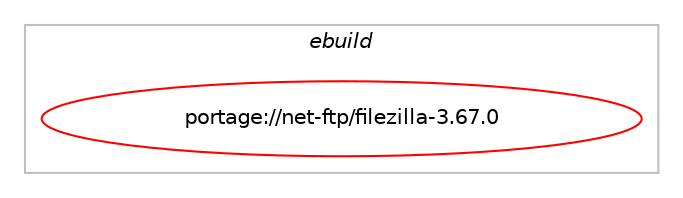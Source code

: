 digraph prolog {

# *************
# Graph options
# *************

newrank=true;
concentrate=true;
compound=true;
graph [rankdir=LR,fontname=Helvetica,fontsize=10,ranksep=1.5];#, ranksep=2.5, nodesep=0.2];
edge  [arrowhead=vee];
node  [fontname=Helvetica,fontsize=10];

# **********
# The ebuild
# **********

subgraph cluster_leftcol {
color=gray;
label=<<i>ebuild</i>>;
id [label="portage://net-ftp/filezilla-3.67.0", color=red, width=4, href="../net-ftp/filezilla-3.67.0.svg"];
}

# ****************
# The dependencies
# ****************

subgraph cluster_midcol {
color=gray;
label=<<i>dependencies</i>>;
subgraph cluster_compile {
fillcolor="#eeeeee";
style=filled;
label=<<i>compile</i>>;
# *** BEGIN UNKNOWN DEPENDENCY TYPE (TODO) ***
# id -> equal(use_conditional_group(positive,dbus,portage://net-ftp/filezilla-3.67.0,[package_dependency(portage://net-ftp/filezilla-3.67.0,install,no,sys-apps,dbus,none,[,,],[],[])]))
# *** END UNKNOWN DEPENDENCY TYPE (TODO) ***

# *** BEGIN UNKNOWN DEPENDENCY TYPE (TODO) ***
# id -> equal(use_conditional_group(positive,test,portage://net-ftp/filezilla-3.67.0,[package_dependency(portage://net-ftp/filezilla-3.67.0,install,no,dev-util,cppunit,greaterequal,[1.13.0,,,1.13.0],[],[])]))
# *** END UNKNOWN DEPENDENCY TYPE (TODO) ***

# *** BEGIN UNKNOWN DEPENDENCY TYPE (TODO) ***
# id -> equal(package_dependency(portage://net-ftp/filezilla-3.67.0,install,no,dev-db,sqlite,greaterequal,[3.7,,,3.7],[],[]))
# *** END UNKNOWN DEPENDENCY TYPE (TODO) ***

# *** BEGIN UNKNOWN DEPENDENCY TYPE (TODO) ***
# id -> equal(package_dependency(portage://net-ftp/filezilla-3.67.0,install,no,dev-libs,boost,greaterequal,[1.76.0,,,1.76.0],any_same_slot,[]))
# *** END UNKNOWN DEPENDENCY TYPE (TODO) ***

# *** BEGIN UNKNOWN DEPENDENCY TYPE (TODO) ***
# id -> equal(package_dependency(portage://net-ftp/filezilla-3.67.0,install,no,dev-libs,libfilezilla,greaterequal,[0.47.0,,,0.47.0],any_same_slot,[]))
# *** END UNKNOWN DEPENDENCY TYPE (TODO) ***

# *** BEGIN UNKNOWN DEPENDENCY TYPE (TODO) ***
# id -> equal(package_dependency(portage://net-ftp/filezilla-3.67.0,install,no,dev-libs,nettle,greaterequal,[3.1,,,3.1],any_same_slot,[]))
# *** END UNKNOWN DEPENDENCY TYPE (TODO) ***

# *** BEGIN UNKNOWN DEPENDENCY TYPE (TODO) ***
# id -> equal(package_dependency(portage://net-ftp/filezilla-3.67.0,install,no,dev-libs,pugixml,greaterequal,[1.7,,,1.7],[],[]))
# *** END UNKNOWN DEPENDENCY TYPE (TODO) ***

# *** BEGIN UNKNOWN DEPENDENCY TYPE (TODO) ***
# id -> equal(package_dependency(portage://net-ftp/filezilla-3.67.0,install,no,net-libs,gnutls,greaterequal,[3.5.7,,,3.5.7],[],[]))
# *** END UNKNOWN DEPENDENCY TYPE (TODO) ***

# *** BEGIN UNKNOWN DEPENDENCY TYPE (TODO) ***
# id -> equal(package_dependency(portage://net-ftp/filezilla-3.67.0,install,no,x11-libs,wxGTK,none,[,,],[slot(3.2-gtk3)],[use(enable(X),none)]))
# *** END UNKNOWN DEPENDENCY TYPE (TODO) ***

# *** BEGIN UNKNOWN DEPENDENCY TYPE (TODO) ***
# id -> equal(package_dependency(portage://net-ftp/filezilla-3.67.0,install,no,x11-misc,xdg-utils,none,[,,],[],[]))
# *** END UNKNOWN DEPENDENCY TYPE (TODO) ***

}
subgraph cluster_compileandrun {
fillcolor="#eeeeee";
style=filled;
label=<<i>compile and run</i>>;
}
subgraph cluster_run {
fillcolor="#eeeeee";
style=filled;
label=<<i>run</i>>;
# *** BEGIN UNKNOWN DEPENDENCY TYPE (TODO) ***
# id -> equal(use_conditional_group(positive,dbus,portage://net-ftp/filezilla-3.67.0,[package_dependency(portage://net-ftp/filezilla-3.67.0,run,no,sys-apps,dbus,none,[,,],[],[])]))
# *** END UNKNOWN DEPENDENCY TYPE (TODO) ***

# *** BEGIN UNKNOWN DEPENDENCY TYPE (TODO) ***
# id -> equal(package_dependency(portage://net-ftp/filezilla-3.67.0,run,no,dev-db,sqlite,greaterequal,[3.7,,,3.7],[],[]))
# *** END UNKNOWN DEPENDENCY TYPE (TODO) ***

# *** BEGIN UNKNOWN DEPENDENCY TYPE (TODO) ***
# id -> equal(package_dependency(portage://net-ftp/filezilla-3.67.0,run,no,dev-libs,boost,greaterequal,[1.76.0,,,1.76.0],any_same_slot,[]))
# *** END UNKNOWN DEPENDENCY TYPE (TODO) ***

# *** BEGIN UNKNOWN DEPENDENCY TYPE (TODO) ***
# id -> equal(package_dependency(portage://net-ftp/filezilla-3.67.0,run,no,dev-libs,libfilezilla,greaterequal,[0.47.0,,,0.47.0],any_same_slot,[]))
# *** END UNKNOWN DEPENDENCY TYPE (TODO) ***

# *** BEGIN UNKNOWN DEPENDENCY TYPE (TODO) ***
# id -> equal(package_dependency(portage://net-ftp/filezilla-3.67.0,run,no,dev-libs,nettle,greaterequal,[3.1,,,3.1],any_same_slot,[]))
# *** END UNKNOWN DEPENDENCY TYPE (TODO) ***

# *** BEGIN UNKNOWN DEPENDENCY TYPE (TODO) ***
# id -> equal(package_dependency(portage://net-ftp/filezilla-3.67.0,run,no,dev-libs,pugixml,greaterequal,[1.7,,,1.7],[],[]))
# *** END UNKNOWN DEPENDENCY TYPE (TODO) ***

# *** BEGIN UNKNOWN DEPENDENCY TYPE (TODO) ***
# id -> equal(package_dependency(portage://net-ftp/filezilla-3.67.0,run,no,net-libs,gnutls,greaterequal,[3.5.7,,,3.5.7],[],[]))
# *** END UNKNOWN DEPENDENCY TYPE (TODO) ***

# *** BEGIN UNKNOWN DEPENDENCY TYPE (TODO) ***
# id -> equal(package_dependency(portage://net-ftp/filezilla-3.67.0,run,no,x11-libs,wxGTK,none,[,,],[slot(3.2-gtk3)],[use(enable(X),none)]))
# *** END UNKNOWN DEPENDENCY TYPE (TODO) ***

# *** BEGIN UNKNOWN DEPENDENCY TYPE (TODO) ***
# id -> equal(package_dependency(portage://net-ftp/filezilla-3.67.0,run,no,x11-misc,xdg-utils,none,[,,],[],[]))
# *** END UNKNOWN DEPENDENCY TYPE (TODO) ***

}
}

# **************
# The candidates
# **************

subgraph cluster_choices {
rank=same;
color=gray;
label=<<i>candidates</i>>;

}

}

